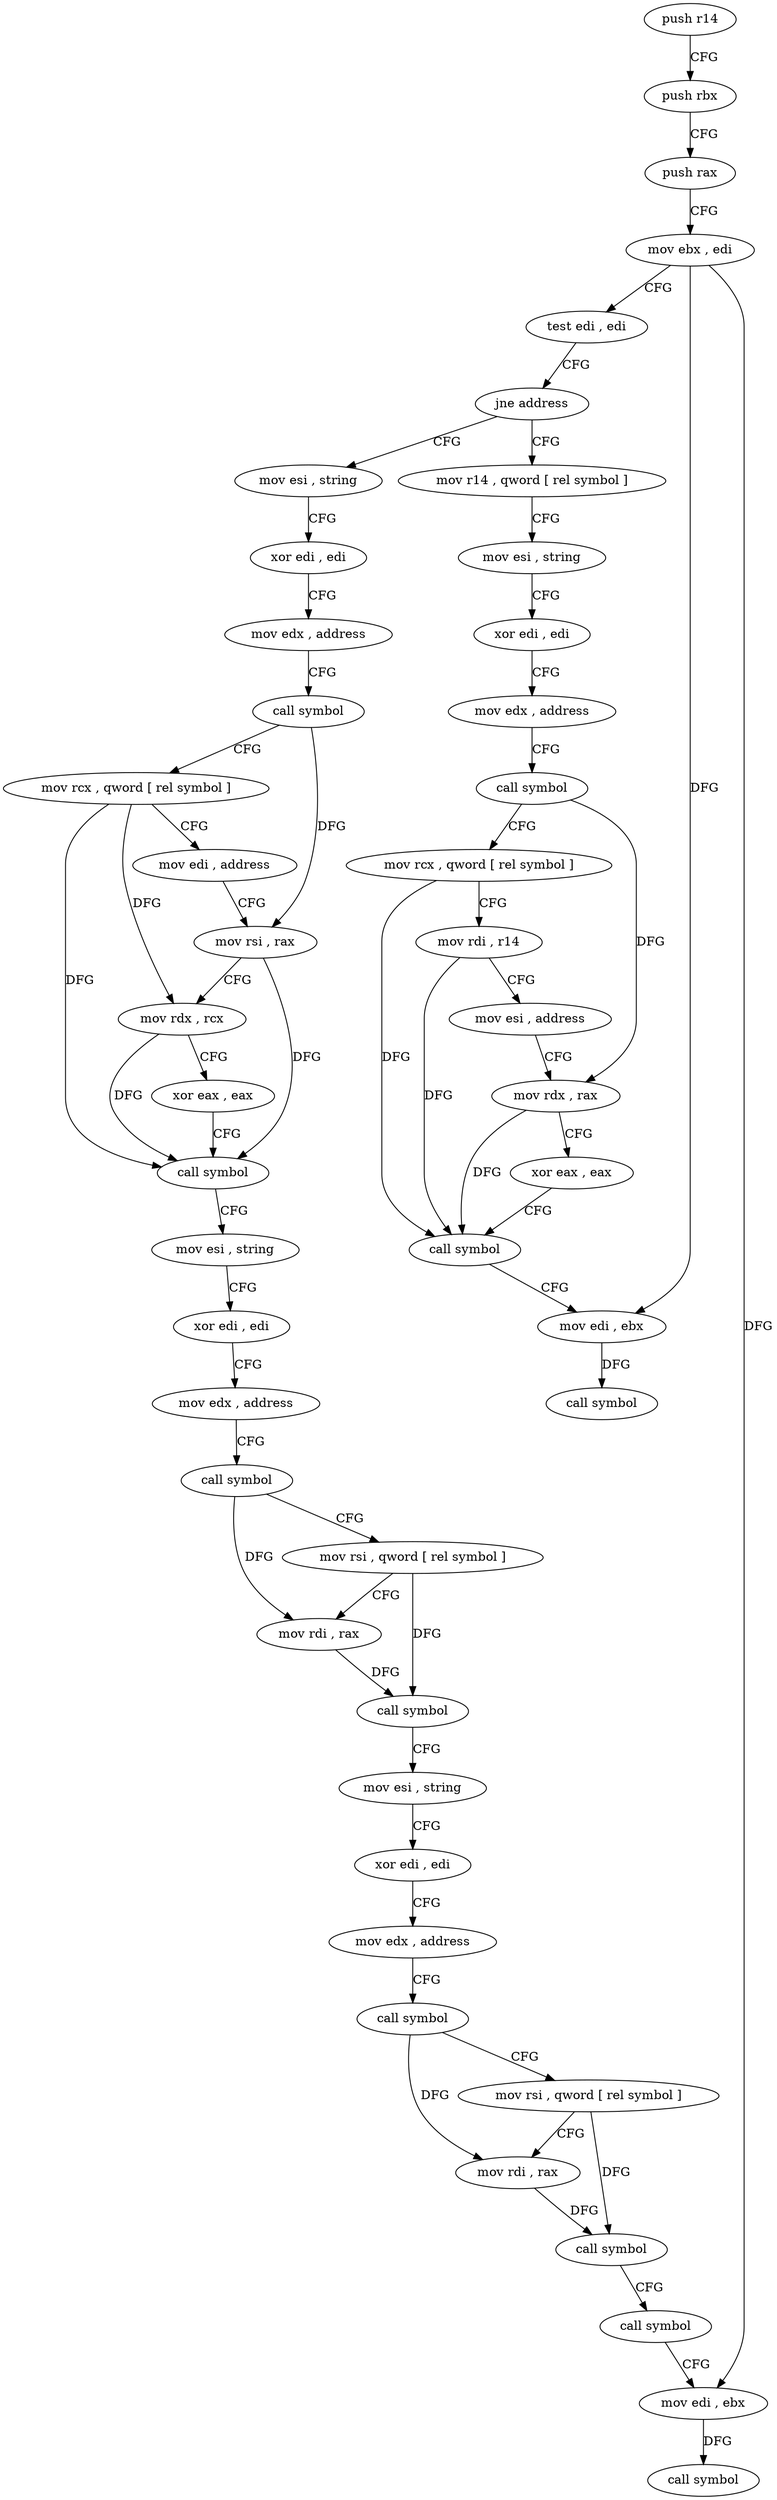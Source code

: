 digraph "func" {
"4199664" [label = "push r14" ]
"4199666" [label = "push rbx" ]
"4199667" [label = "push rax" ]
"4199668" [label = "mov ebx , edi" ]
"4199670" [label = "test edi , edi" ]
"4199672" [label = "jne address" ]
"4199792" [label = "mov r14 , qword [ rel symbol ]" ]
"4199674" [label = "mov esi , string" ]
"4199799" [label = "mov esi , string" ]
"4199804" [label = "xor edi , edi" ]
"4199806" [label = "mov edx , address" ]
"4199811" [label = "call symbol" ]
"4199816" [label = "mov rcx , qword [ rel symbol ]" ]
"4199823" [label = "mov rdi , r14" ]
"4199826" [label = "mov esi , address" ]
"4199831" [label = "mov rdx , rax" ]
"4199834" [label = "xor eax , eax" ]
"4199836" [label = "call symbol" ]
"4199841" [label = "mov edi , ebx" ]
"4199843" [label = "call symbol" ]
"4199679" [label = "xor edi , edi" ]
"4199681" [label = "mov edx , address" ]
"4199686" [label = "call symbol" ]
"4199691" [label = "mov rcx , qword [ rel symbol ]" ]
"4199698" [label = "mov edi , address" ]
"4199703" [label = "mov rsi , rax" ]
"4199706" [label = "mov rdx , rcx" ]
"4199709" [label = "xor eax , eax" ]
"4199711" [label = "call symbol" ]
"4199716" [label = "mov esi , string" ]
"4199721" [label = "xor edi , edi" ]
"4199723" [label = "mov edx , address" ]
"4199728" [label = "call symbol" ]
"4199733" [label = "mov rsi , qword [ rel symbol ]" ]
"4199740" [label = "mov rdi , rax" ]
"4199743" [label = "call symbol" ]
"4199748" [label = "mov esi , string" ]
"4199753" [label = "xor edi , edi" ]
"4199755" [label = "mov edx , address" ]
"4199760" [label = "call symbol" ]
"4199765" [label = "mov rsi , qword [ rel symbol ]" ]
"4199772" [label = "mov rdi , rax" ]
"4199775" [label = "call symbol" ]
"4199780" [label = "call symbol" ]
"4199785" [label = "mov edi , ebx" ]
"4199787" [label = "call symbol" ]
"4199664" -> "4199666" [ label = "CFG" ]
"4199666" -> "4199667" [ label = "CFG" ]
"4199667" -> "4199668" [ label = "CFG" ]
"4199668" -> "4199670" [ label = "CFG" ]
"4199668" -> "4199841" [ label = "DFG" ]
"4199668" -> "4199785" [ label = "DFG" ]
"4199670" -> "4199672" [ label = "CFG" ]
"4199672" -> "4199792" [ label = "CFG" ]
"4199672" -> "4199674" [ label = "CFG" ]
"4199792" -> "4199799" [ label = "CFG" ]
"4199674" -> "4199679" [ label = "CFG" ]
"4199799" -> "4199804" [ label = "CFG" ]
"4199804" -> "4199806" [ label = "CFG" ]
"4199806" -> "4199811" [ label = "CFG" ]
"4199811" -> "4199816" [ label = "CFG" ]
"4199811" -> "4199831" [ label = "DFG" ]
"4199816" -> "4199823" [ label = "CFG" ]
"4199816" -> "4199836" [ label = "DFG" ]
"4199823" -> "4199826" [ label = "CFG" ]
"4199823" -> "4199836" [ label = "DFG" ]
"4199826" -> "4199831" [ label = "CFG" ]
"4199831" -> "4199834" [ label = "CFG" ]
"4199831" -> "4199836" [ label = "DFG" ]
"4199834" -> "4199836" [ label = "CFG" ]
"4199836" -> "4199841" [ label = "CFG" ]
"4199841" -> "4199843" [ label = "DFG" ]
"4199679" -> "4199681" [ label = "CFG" ]
"4199681" -> "4199686" [ label = "CFG" ]
"4199686" -> "4199691" [ label = "CFG" ]
"4199686" -> "4199703" [ label = "DFG" ]
"4199691" -> "4199698" [ label = "CFG" ]
"4199691" -> "4199706" [ label = "DFG" ]
"4199691" -> "4199711" [ label = "DFG" ]
"4199698" -> "4199703" [ label = "CFG" ]
"4199703" -> "4199706" [ label = "CFG" ]
"4199703" -> "4199711" [ label = "DFG" ]
"4199706" -> "4199709" [ label = "CFG" ]
"4199706" -> "4199711" [ label = "DFG" ]
"4199709" -> "4199711" [ label = "CFG" ]
"4199711" -> "4199716" [ label = "CFG" ]
"4199716" -> "4199721" [ label = "CFG" ]
"4199721" -> "4199723" [ label = "CFG" ]
"4199723" -> "4199728" [ label = "CFG" ]
"4199728" -> "4199733" [ label = "CFG" ]
"4199728" -> "4199740" [ label = "DFG" ]
"4199733" -> "4199740" [ label = "CFG" ]
"4199733" -> "4199743" [ label = "DFG" ]
"4199740" -> "4199743" [ label = "DFG" ]
"4199743" -> "4199748" [ label = "CFG" ]
"4199748" -> "4199753" [ label = "CFG" ]
"4199753" -> "4199755" [ label = "CFG" ]
"4199755" -> "4199760" [ label = "CFG" ]
"4199760" -> "4199765" [ label = "CFG" ]
"4199760" -> "4199772" [ label = "DFG" ]
"4199765" -> "4199772" [ label = "CFG" ]
"4199765" -> "4199775" [ label = "DFG" ]
"4199772" -> "4199775" [ label = "DFG" ]
"4199775" -> "4199780" [ label = "CFG" ]
"4199780" -> "4199785" [ label = "CFG" ]
"4199785" -> "4199787" [ label = "DFG" ]
}
